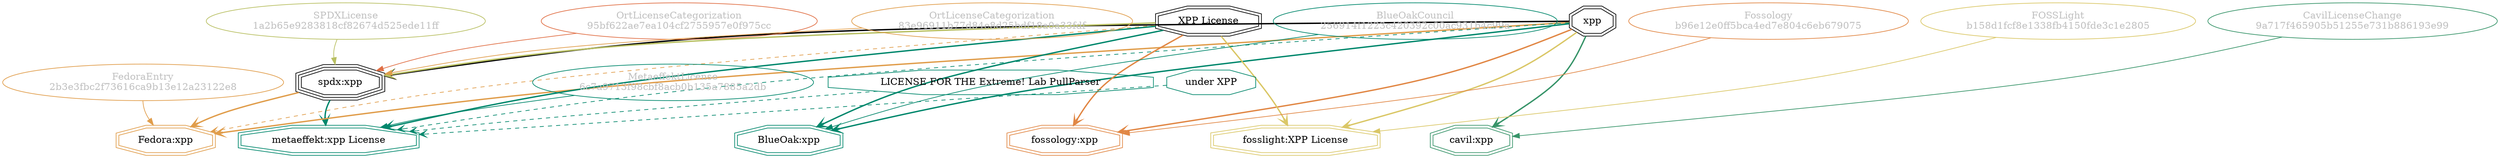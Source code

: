 strict digraph {
    node [shape=box];
    graph [splines=curved];
    4839 [label="SPDXLicense\n1a2b65e9283818cf82674d525ede11ff"
         ,fontcolor=gray
         ,color="#b8bf62"
         ,fillcolor="beige;1"
         ,shape=ellipse];
    4840 [label="spdx:xpp"
         ,shape=tripleoctagon];
    4841 [label=xpp
         ,shape=doubleoctagon];
    4842 [label="XPP License"
         ,shape=doubleoctagon];
    8625 [label="FedoraEntry\n2b3e3fbc2f73616ca9b13e12a23122e8"
         ,fontcolor=gray
         ,color="#e09d4b"
         ,fillcolor="beige;1"
         ,shape=ellipse];
    8626 [label="Fedora:xpp"
         ,color="#e09d4b"
         ,shape=doubleoctagon];
    9027 [label="BlueOakCouncil\n256914f1223c420392c00ac931b4c99a"
         ,fontcolor=gray
         ,color="#00876c"
         ,fillcolor="beige;1"
         ,shape=ellipse];
    9028 [label="BlueOak:xpp"
         ,color="#00876c"
         ,shape=doubleoctagon];
    28067 [label="Fossology\nb96e12e0ff5bca4ed7e804c6eb679075"
          ,fontcolor=gray
          ,color="#e18745"
          ,fillcolor="beige;1"
          ,shape=ellipse];
    28068 [label="fossology:xpp"
          ,color="#e18745"
          ,shape=doubleoctagon];
    35323 [label="OrtLicenseCategorization\n95bf622ae7ea104cf2755957e0f975cc"
          ,fontcolor=gray
          ,color="#e06f45"
          ,fillcolor="beige;1"
          ,shape=ellipse];
    36289 [label="OrtLicenseCategorization\n83e96911b77d84e8d25bdf18a0a33fdf"
          ,fontcolor=gray
          ,color="#e09d4b"
          ,fillcolor="beige;1"
          ,shape=ellipse];
    38154 [label="CavilLicenseChange\n9a717f465905b51255e731b886193e99"
          ,fontcolor=gray
          ,color="#379469"
          ,fillcolor="beige;1"
          ,shape=ellipse];
    38155 [label="cavil:xpp"
          ,color="#379469"
          ,shape=doubleoctagon];
    49638 [label="MetaeffektLicense\n6c7a9713f98cbf8acb0b135a7885a2db"
          ,fontcolor=gray
          ,color="#00876c"
          ,fillcolor="beige;1"
          ,shape=ellipse];
    49639 [label="metaeffekt:xpp License"
          ,color="#00876c"
          ,shape=doubleoctagon];
    49640 [label="LICENSE FOR THE Extreme! Lab PullParser"
          ,color="#00876c"
          ,shape=octagon];
    49641 [label="under XPP"
          ,color="#00876c"
          ,shape=octagon];
    51181 [label="FOSSLight\nb158d1fcf8e1338fb4150fde3c1e2805"
          ,fontcolor=gray
          ,color="#dac767"
          ,fillcolor="beige;1"
          ,shape=ellipse];
    51182 [label="fosslight:XPP License"
          ,color="#dac767"
          ,shape=doubleoctagon];
    4839 -> 4840 [weight=0.5
                 ,color="#b8bf62"];
    4840 -> 8626 [style=bold
                 ,arrowhead=vee
                 ,weight=0.7
                 ,color="#e09d4b"];
    4840 -> 49639 [style=bold
                  ,arrowhead=vee
                  ,weight=0.7
                  ,color="#00876c"];
    4841 -> 4840 [style=bold
                 ,arrowhead=vee
                 ,weight=0.7];
    4841 -> 8626 [style=bold
                 ,arrowhead=vee
                 ,weight=0.7
                 ,color="#e09d4b"];
    4841 -> 8626 [style=bold
                 ,arrowhead=vee
                 ,weight=0.7
                 ,color="#e09d4b"];
    4841 -> 9028 [style=bold
                 ,arrowhead=vee
                 ,weight=0.7
                 ,color="#00876c"];
    4841 -> 28068 [style=bold
                  ,arrowhead=vee
                  ,weight=0.7
                  ,color="#e18745"];
    4841 -> 38155 [style=bold
                  ,arrowhead=vee
                  ,weight=0.7
                  ,color="#379469"];
    4841 -> 38155 [style=bold
                  ,arrowhead=vee
                  ,weight=0.7
                  ,color="#379469"];
    4841 -> 49639 [style=dashed
                  ,arrowhead=vee
                  ,weight=0.5
                  ,color="#00876c"];
    4841 -> 51182 [style=bold
                  ,arrowhead=vee
                  ,weight=0.7
                  ,color="#dac767"];
    4842 -> 4840 [style=bold
                 ,arrowhead=vee
                 ,weight=0.7
                 ,color="#b8bf62"];
    4842 -> 8626 [style=dashed
                 ,arrowhead=vee
                 ,weight=0.5
                 ,color="#e09d4b"];
    4842 -> 9028 [style=bold
                 ,arrowhead=vee
                 ,weight=0.7
                 ,color="#00876c"];
    4842 -> 28068 [style=bold
                  ,arrowhead=vee
                  ,weight=0.7
                  ,color="#e18745"];
    4842 -> 49639 [style=bold
                  ,arrowhead=vee
                  ,weight=0.7
                  ,color="#00876c"];
    4842 -> 49639 [style=bold
                  ,arrowhead=vee
                  ,weight=0.7
                  ,color="#00876c"];
    4842 -> 51182 [style=bold
                  ,arrowhead=vee
                  ,weight=0.7
                  ,color="#dac767"];
    8625 -> 8626 [weight=0.5
                 ,color="#e09d4b"];
    9027 -> 9028 [weight=0.5
                 ,color="#00876c"];
    28067 -> 28068 [weight=0.5
                   ,color="#e18745"];
    35323 -> 4840 [weight=0.5
                  ,color="#e06f45"];
    36289 -> 4840 [weight=0.5
                  ,color="#e09d4b"];
    38154 -> 38155 [weight=0.5
                   ,color="#379469"];
    49638 -> 49639 [weight=0.5
                   ,color="#00876c"];
    49640 -> 49639 [style=dashed
                   ,arrowhead=vee
                   ,weight=0.5
                   ,color="#00876c"];
    49641 -> 49639 [style=dashed
                   ,arrowhead=vee
                   ,weight=0.5
                   ,color="#00876c"];
    51181 -> 51182 [weight=0.5
                   ,color="#dac767"];
}
